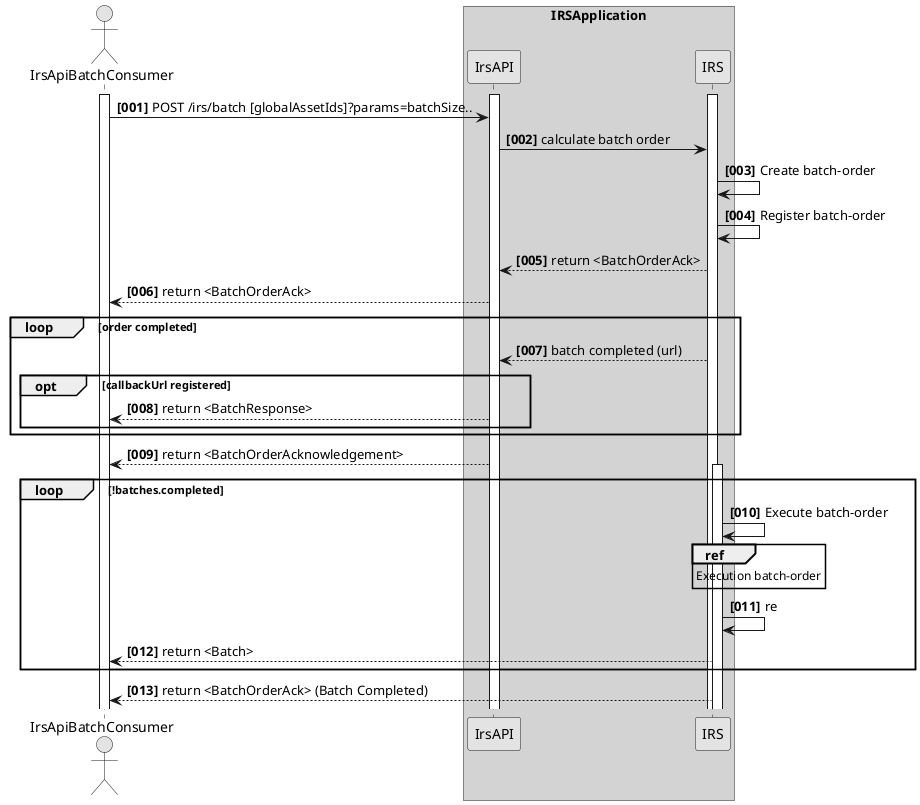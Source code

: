 @startuml
skinparam monochrome true
skinparam shadowing false
autonumber "<b>[000]"

actor IrsApiBatchConsumer
activate IrsApiBatchConsumer


box "IRSApplication" #LightGrey
participant IrsAPI
activate IrsAPI
participant IRS
activate IRS

IrsApiBatchConsumer -> IrsAPI : POST /irs/batch [globalAssetIds]?params=batchSize..
IrsAPI -> IRS : calculate batch order
IRS -> IRS : Create batch-order
IRS -> IRS : Register batch-order
IrsAPI <-- IRS : return <BatchOrderAck>

IrsApiBatchConsumer <-- IrsAPI : return <BatchOrderAck>




loop order completed
    IrsAPI <-- IRS : batch completed (url)

    opt callbackUrl registered
        IrsApiBatchConsumer <-- IrsAPI : return <BatchResponse>
    end
end

IrsApiBatchConsumer <-- IrsAPI : return <BatchOrderAcknowledgement>

loop !batches.completed
activate IRS #White
IRS -> IRS : Execute batch-order
ref over IRS
    Execution batch-order
end ref
IRS -> IRS : re
IrsApiBatchConsumer <-- IRS : return <Batch>
end loop

IrsApiBatchConsumer <-- IRS : return <BatchOrderAck> (Batch Completed)
@enduml